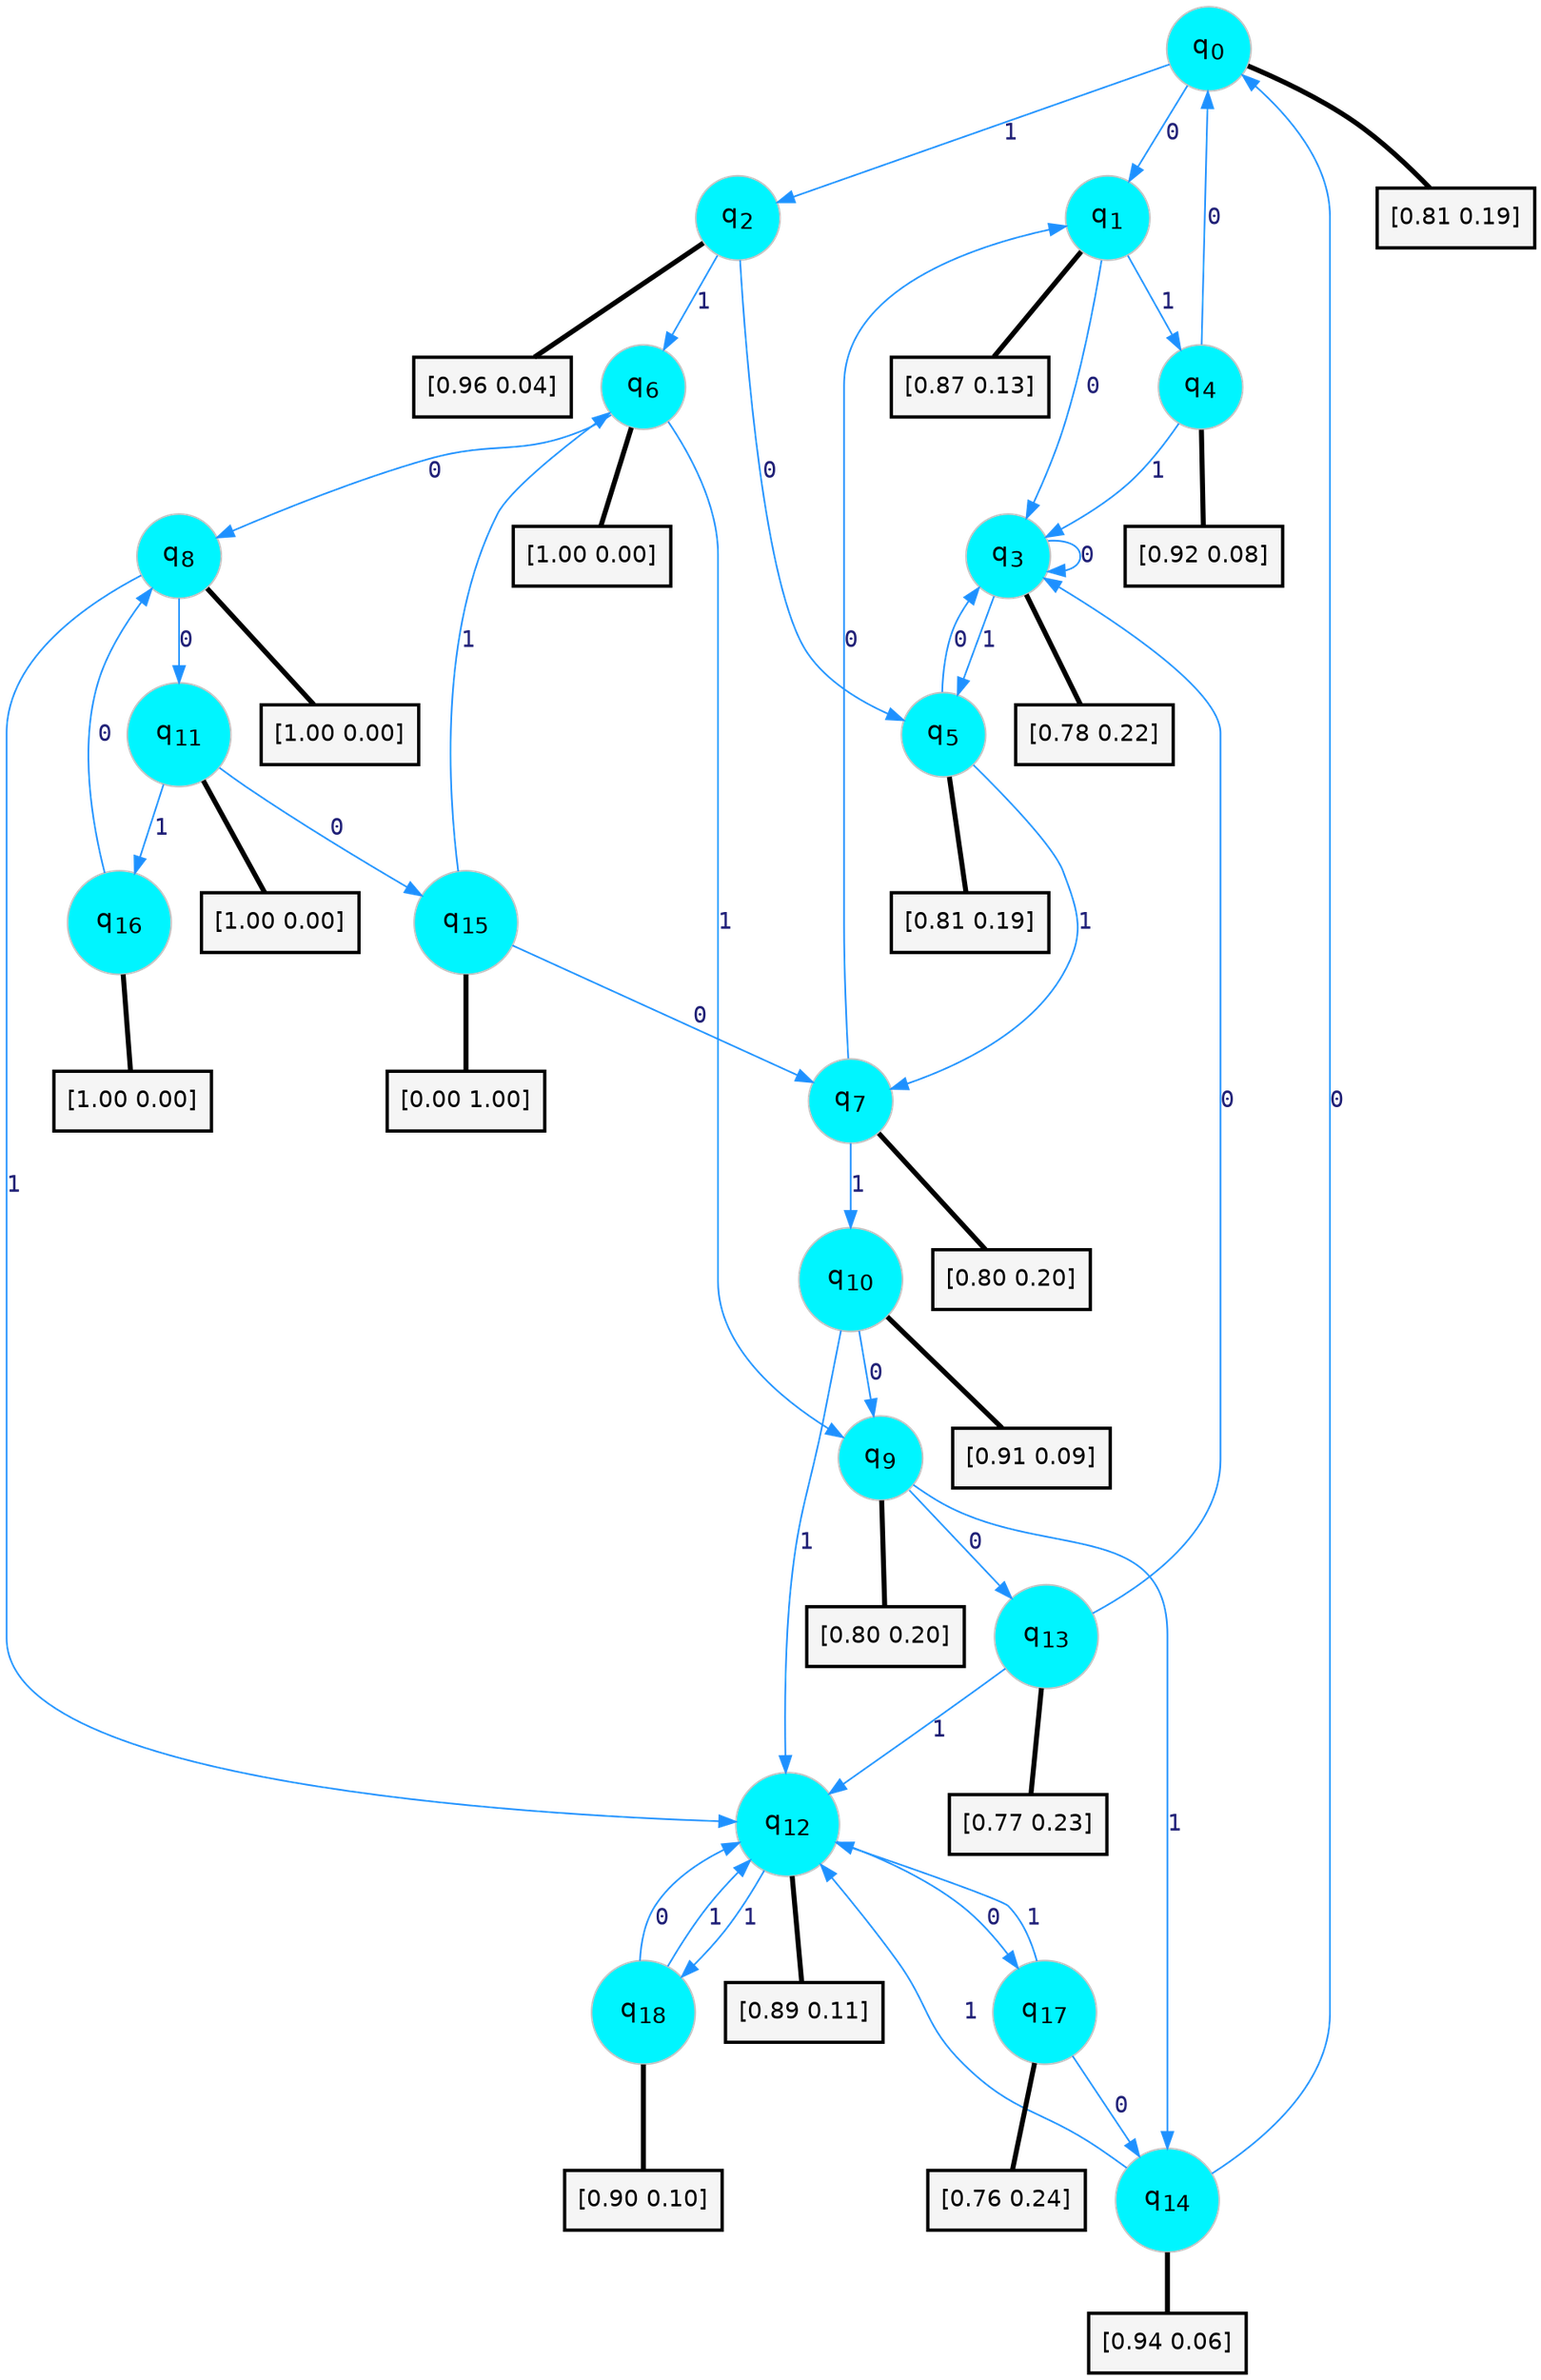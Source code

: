 digraph G {
graph [
bgcolor=transparent, dpi=300, rankdir=TD, size="40,25"];
node [
color=gray, fillcolor=turquoise1, fontcolor=black, fontname=Helvetica, fontsize=16, fontweight=bold, shape=circle, style=filled];
edge [
arrowsize=1, color=dodgerblue1, fontcolor=midnightblue, fontname=courier, fontweight=bold, penwidth=1, style=solid, weight=20];
0[label=<q<SUB>0</SUB>>];
1[label=<q<SUB>1</SUB>>];
2[label=<q<SUB>2</SUB>>];
3[label=<q<SUB>3</SUB>>];
4[label=<q<SUB>4</SUB>>];
5[label=<q<SUB>5</SUB>>];
6[label=<q<SUB>6</SUB>>];
7[label=<q<SUB>7</SUB>>];
8[label=<q<SUB>8</SUB>>];
9[label=<q<SUB>9</SUB>>];
10[label=<q<SUB>10</SUB>>];
11[label=<q<SUB>11</SUB>>];
12[label=<q<SUB>12</SUB>>];
13[label=<q<SUB>13</SUB>>];
14[label=<q<SUB>14</SUB>>];
15[label=<q<SUB>15</SUB>>];
16[label=<q<SUB>16</SUB>>];
17[label=<q<SUB>17</SUB>>];
18[label=<q<SUB>18</SUB>>];
19[label="[0.81 0.19]", shape=box,fontcolor=black, fontname=Helvetica, fontsize=14, penwidth=2, fillcolor=whitesmoke,color=black];
20[label="[0.87 0.13]", shape=box,fontcolor=black, fontname=Helvetica, fontsize=14, penwidth=2, fillcolor=whitesmoke,color=black];
21[label="[0.96 0.04]", shape=box,fontcolor=black, fontname=Helvetica, fontsize=14, penwidth=2, fillcolor=whitesmoke,color=black];
22[label="[0.78 0.22]", shape=box,fontcolor=black, fontname=Helvetica, fontsize=14, penwidth=2, fillcolor=whitesmoke,color=black];
23[label="[0.92 0.08]", shape=box,fontcolor=black, fontname=Helvetica, fontsize=14, penwidth=2, fillcolor=whitesmoke,color=black];
24[label="[0.81 0.19]", shape=box,fontcolor=black, fontname=Helvetica, fontsize=14, penwidth=2, fillcolor=whitesmoke,color=black];
25[label="[1.00 0.00]", shape=box,fontcolor=black, fontname=Helvetica, fontsize=14, penwidth=2, fillcolor=whitesmoke,color=black];
26[label="[0.80 0.20]", shape=box,fontcolor=black, fontname=Helvetica, fontsize=14, penwidth=2, fillcolor=whitesmoke,color=black];
27[label="[1.00 0.00]", shape=box,fontcolor=black, fontname=Helvetica, fontsize=14, penwidth=2, fillcolor=whitesmoke,color=black];
28[label="[0.80 0.20]", shape=box,fontcolor=black, fontname=Helvetica, fontsize=14, penwidth=2, fillcolor=whitesmoke,color=black];
29[label="[0.91 0.09]", shape=box,fontcolor=black, fontname=Helvetica, fontsize=14, penwidth=2, fillcolor=whitesmoke,color=black];
30[label="[1.00 0.00]", shape=box,fontcolor=black, fontname=Helvetica, fontsize=14, penwidth=2, fillcolor=whitesmoke,color=black];
31[label="[0.89 0.11]", shape=box,fontcolor=black, fontname=Helvetica, fontsize=14, penwidth=2, fillcolor=whitesmoke,color=black];
32[label="[0.77 0.23]", shape=box,fontcolor=black, fontname=Helvetica, fontsize=14, penwidth=2, fillcolor=whitesmoke,color=black];
33[label="[0.94 0.06]", shape=box,fontcolor=black, fontname=Helvetica, fontsize=14, penwidth=2, fillcolor=whitesmoke,color=black];
34[label="[0.00 1.00]", shape=box,fontcolor=black, fontname=Helvetica, fontsize=14, penwidth=2, fillcolor=whitesmoke,color=black];
35[label="[1.00 0.00]", shape=box,fontcolor=black, fontname=Helvetica, fontsize=14, penwidth=2, fillcolor=whitesmoke,color=black];
36[label="[0.76 0.24]", shape=box,fontcolor=black, fontname=Helvetica, fontsize=14, penwidth=2, fillcolor=whitesmoke,color=black];
37[label="[0.90 0.10]", shape=box,fontcolor=black, fontname=Helvetica, fontsize=14, penwidth=2, fillcolor=whitesmoke,color=black];
0->1 [label=0];
0->2 [label=1];
0->19 [arrowhead=none, penwidth=3,color=black];
1->3 [label=0];
1->4 [label=1];
1->20 [arrowhead=none, penwidth=3,color=black];
2->5 [label=0];
2->6 [label=1];
2->21 [arrowhead=none, penwidth=3,color=black];
3->3 [label=0];
3->5 [label=1];
3->22 [arrowhead=none, penwidth=3,color=black];
4->0 [label=0];
4->3 [label=1];
4->23 [arrowhead=none, penwidth=3,color=black];
5->3 [label=0];
5->7 [label=1];
5->24 [arrowhead=none, penwidth=3,color=black];
6->8 [label=0];
6->9 [label=1];
6->25 [arrowhead=none, penwidth=3,color=black];
7->1 [label=0];
7->10 [label=1];
7->26 [arrowhead=none, penwidth=3,color=black];
8->11 [label=0];
8->12 [label=1];
8->27 [arrowhead=none, penwidth=3,color=black];
9->13 [label=0];
9->14 [label=1];
9->28 [arrowhead=none, penwidth=3,color=black];
10->9 [label=0];
10->12 [label=1];
10->29 [arrowhead=none, penwidth=3,color=black];
11->15 [label=0];
11->16 [label=1];
11->30 [arrowhead=none, penwidth=3,color=black];
12->17 [label=0];
12->18 [label=1];
12->31 [arrowhead=none, penwidth=3,color=black];
13->3 [label=0];
13->12 [label=1];
13->32 [arrowhead=none, penwidth=3,color=black];
14->0 [label=0];
14->12 [label=1];
14->33 [arrowhead=none, penwidth=3,color=black];
15->7 [label=0];
15->6 [label=1];
15->34 [arrowhead=none, penwidth=3,color=black];
16->8 [label=0];
16->35 [arrowhead=none, penwidth=3,color=black];
17->14 [label=0];
17->12 [label=1];
17->36 [arrowhead=none, penwidth=3,color=black];
18->12 [label=0];
18->12 [label=1];
18->37 [arrowhead=none, penwidth=3,color=black];
}
